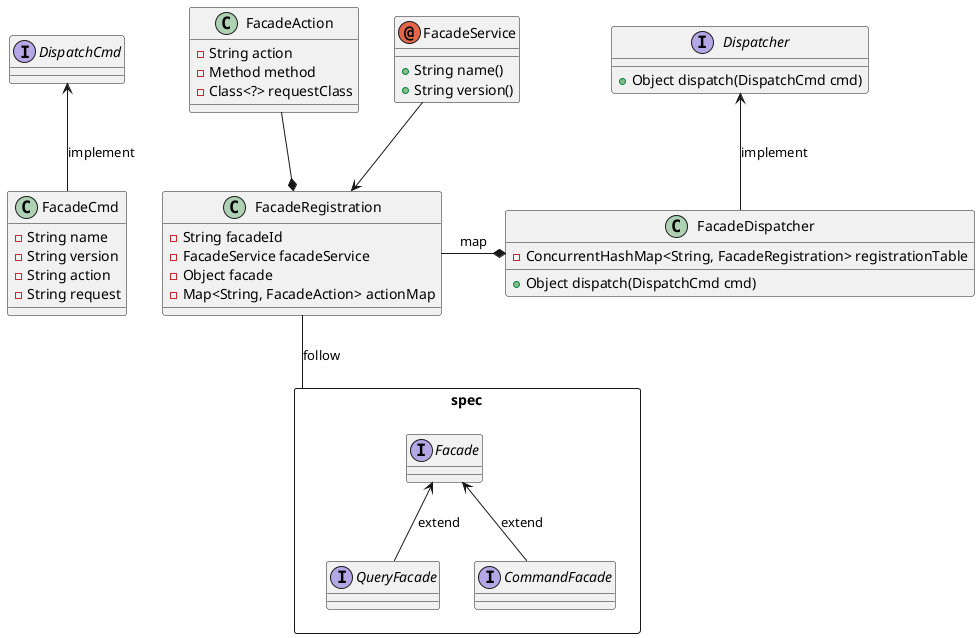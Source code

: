 @startuml dispatcher: facade service
interface Dispatcher {
  + Object dispatch(DispatchCmd cmd)
}
class FacadeDispatcher {
  - ConcurrentHashMap<String, FacadeRegistration> registrationTable
  + Object dispatch(DispatchCmd cmd)
}

class FacadeRegistration {
  - String facadeId
  - FacadeService facadeService
  - Object facade
  - Map<String, FacadeAction> actionMap
}

class FacadeAction {
  - String action
  - Method method
  - Class<?> requestClass
}

class FacadeCmd {
  - String name
  - String version
  - String action
  - String request
}

interface DispatchCmd

annotation FacadeService {
  + String name()
  + String version()
}

package spec <<Rectangle>> {
  interface Facade
  interface QueryFacade
  interface CommandFacade
}

FacadeDispatcher -up-> Dispatcher: implement
FacadeRegistration -right-* FacadeDispatcher: map
FacadeService -down-> FacadeRegistration
FacadeRegistration -down- spec: follow
FacadeAction -down-* FacadeRegistration
FacadeCmd -up-> DispatchCmd: implement

QueryFacade -up-> Facade: extend
CommandFacade -up-> Facade: extend

@enduml